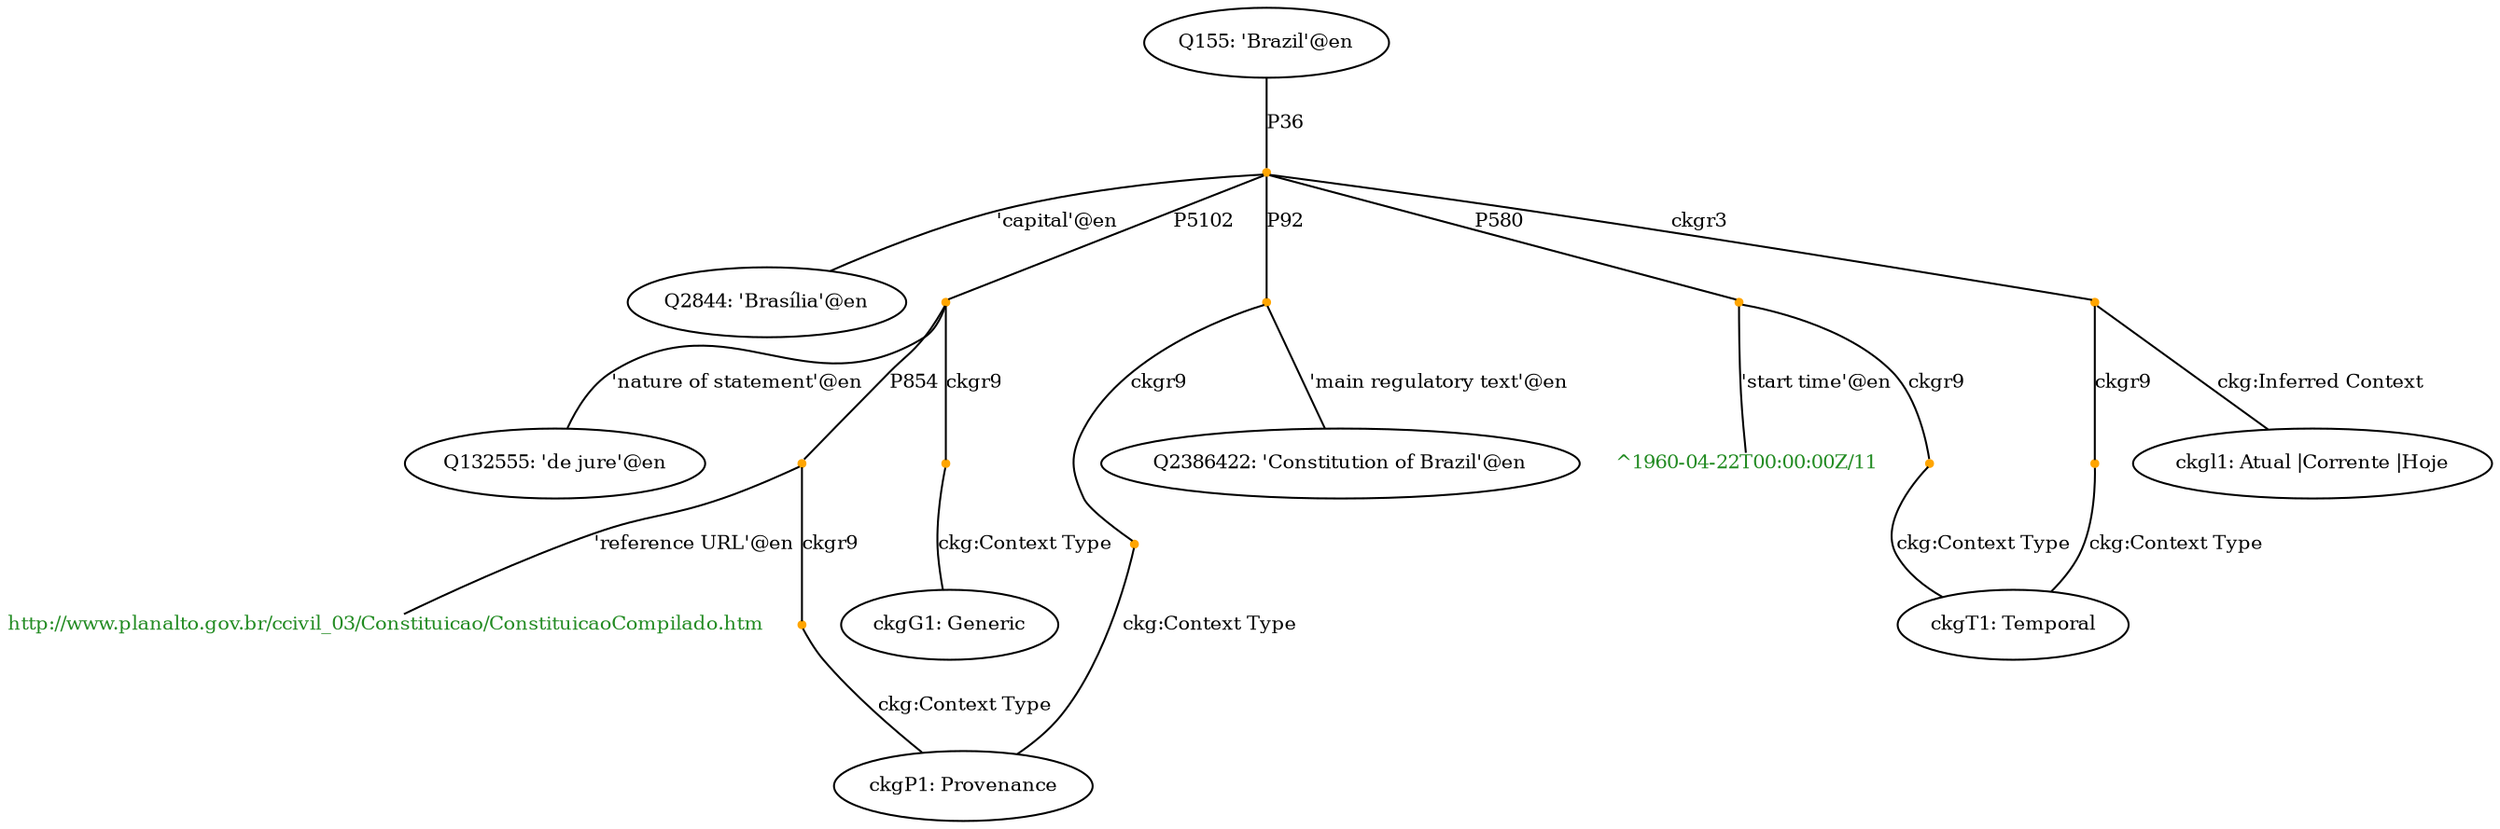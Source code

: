 strict graph "Brazil_Capitals-p36-K3-all.tsv" {
	fontsize=20
	node [color="" fontcolor=black fontsize=10 shape=ellipse style=""]
	Q155 [label="Q155: 'Brazil'@en"]
	node [color="" fontcolor=black fontsize=10 shape=ellipse style=""]
	Q2844 [label="Q2844: 'Brasília'@en"]
	node [color=orange fontsize=10 shape=point style=filled]
	"Q155-P36-Q2844-dc7767a2-0" [label=""]
	edge [fontsize=10]
	Q155 -- "Q155-P36-Q2844-dc7767a2-0" [label=P36]
	"Q155-P36-Q2844-dc7767a2-0" -- Q2844 [label="'capital'@en"]
	node [color=orange fontsize=10 shape=point style=filled]
	"Q155-P36-Q2844-dc7767a2-0" [label=""]
	node [color="" fontcolor=black fontsize=10 shape=ellipse style=""]
	Q132555 [label="Q132555: 'de jure'@en"]
	node [color=orange fontsize=10 shape=point style=filled]
	"Q155-P36-Q2844-dc7767a2-0-P5102-Q132555-0" [label=""]
	edge [fontsize=10]
	"Q155-P36-Q2844-dc7767a2-0" -- "Q155-P36-Q2844-dc7767a2-0-P5102-Q132555-0" [label=P5102]
	"Q155-P36-Q2844-dc7767a2-0-P5102-Q132555-0" -- Q132555 [label="'nature of statement'@en"]
	node [color=orange fontsize=10 shape=point style=filled]
	"Q155-P36-Q2844-dc7767a2-0" [label=""]
	node [color="" fontcolor=forestgreen fontsize=10 shape=plain style=""]
	"Q155-P36-Q2844-dc7767a2-0-P580-a40689-0^1960-04-22T00_00_00Z/11" [label="^1960-04-22T00:00:00Z/11"]
	node [color=orange fontsize=10 shape=point style=filled]
	"Q155-P36-Q2844-dc7767a2-0-P580-a40689-0" [label=""]
	edge [fontsize=10]
	"Q155-P36-Q2844-dc7767a2-0" -- "Q155-P36-Q2844-dc7767a2-0-P580-a40689-0" [label=P580]
	"Q155-P36-Q2844-dc7767a2-0-P580-a40689-0" -- "Q155-P36-Q2844-dc7767a2-0-P580-a40689-0^1960-04-22T00_00_00Z/11" [label="'start time'@en"]
	node [color=orange fontsize=10 shape=point style=filled]
	"Q155-P36-Q2844-dc7767a2-0" [label=""]
	node [color="" fontcolor=black fontsize=10 shape=ellipse style=""]
	Q2386422 [label="Q2386422: 'Constitution of Brazil'@en"]
	node [color=orange fontsize=10 shape=point style=filled]
	"Q155-P36-Q2844-dc7767a2-0-P92-Q2386422-0" [label=""]
	edge [fontsize=10]
	"Q155-P36-Q2844-dc7767a2-0" -- "Q155-P36-Q2844-dc7767a2-0-P92-Q2386422-0" [label=P92]
	"Q155-P36-Q2844-dc7767a2-0-P92-Q2386422-0" -- Q2386422 [label="'main regulatory text'@en"]
	node [color=orange fontsize=10 shape=point style=filled]
	"Q155-P36-Q2844-dc7767a2-0" [label=""]
	node [color="" fontcolor=black fontsize=10 shape=ellipse style=""]
	ckgl1 [label="ckgl1: Atual |Corrente |Hoje"]
	node [color=orange fontsize=10 shape=point style=filled]
	"Q155-P36-Q2844-dc7767a2-0-ckgr3" [label=""]
	edge [fontsize=10]
	"Q155-P36-Q2844-dc7767a2-0" -- "Q155-P36-Q2844-dc7767a2-0-ckgr3" [label=ckgr3]
	"Q155-P36-Q2844-dc7767a2-0-ckgr3" -- ckgl1 [label="ckg:Inferred Context"]
	node [color=orange fontsize=10 shape=point style=filled]
	"Q155-P36-Q2844-dc7767a2-0-P5102-Q132555-0" [label=""]
	node [color="" fontcolor=forestgreen fontsize=10 shape=plain style=""]
	"Q155-P36-Q2844-dc7767a2-0-P92-Q2386422-0-P854http_//www.planalto.gov.br/ccivil_03/Constituicao/ConstituicaoCompilado.htm" [label="http://www.planalto.gov.br/ccivil_03/Constituicao/ConstituicaoCompilado.htm"]
	node [color=orange fontsize=10 shape=point style=filled]
	"Q155-P36-Q2844-dc7767a2-0-P92-Q2386422-0-P854" [label=""]
	edge [fontsize=10]
	"Q155-P36-Q2844-dc7767a2-0-P5102-Q132555-0" -- "Q155-P36-Q2844-dc7767a2-0-P92-Q2386422-0-P854" [label=P854]
	"Q155-P36-Q2844-dc7767a2-0-P92-Q2386422-0-P854" -- "Q155-P36-Q2844-dc7767a2-0-P92-Q2386422-0-P854http_//www.planalto.gov.br/ccivil_03/Constituicao/ConstituicaoCompilado.htm" [label="'reference URL'@en"]
	node [color=orange fontsize=10 shape=point style=filled]
	"Q155-P36-Q2844-dc7767a2-0-P5102-Q132555-0" [label=""]
	node [color="" fontcolor=black fontsize=10 shape=ellipse style=""]
	ckgG1 [label="ckgG1: Generic"]
	node [color=orange fontsize=10 shape=point style=filled]
	"Q155-P36-Q2844-dc7767a2-0-P5102-Q132555-0-P5102" [label=""]
	edge [fontsize=10]
	"Q155-P36-Q2844-dc7767a2-0-P5102-Q132555-0" -- "Q155-P36-Q2844-dc7767a2-0-P5102-Q132555-0-P5102" [label=ckgr9]
	"Q155-P36-Q2844-dc7767a2-0-P5102-Q132555-0-P5102" -- ckgG1 [label="ckg:Context Type"]
	node [color=orange fontsize=10 shape=point style=filled]
	"Q155-P36-Q2844-dc7767a2-0-P580-a40689-0" [label=""]
	node [color="" fontcolor=black fontsize=10 shape=ellipse style=""]
	ckgT1 [label="ckgT1: Temporal"]
	node [color=orange fontsize=10 shape=point style=filled]
	"Q155-P36-Q2844-dc7767a2-0-P580-a40689-0-P580" [label=""]
	edge [fontsize=10]
	"Q155-P36-Q2844-dc7767a2-0-P580-a40689-0" -- "Q155-P36-Q2844-dc7767a2-0-P580-a40689-0-P580" [label=ckgr9]
	"Q155-P36-Q2844-dc7767a2-0-P580-a40689-0-P580" -- ckgT1 [label="ckg:Context Type"]
	node [color=orange fontsize=10 shape=point style=filled]
	"Q155-P36-Q2844-dc7767a2-0-P92-Q2386422-0" [label=""]
	node [color="" fontcolor=black fontsize=10 shape=ellipse style=""]
	ckgP1 [label="ckgP1: Provenance"]
	node [color=orange fontsize=10 shape=point style=filled]
	"Q155-P36-Q2844-dc7767a2-0-P92-Q2386422-0-P92" [label=""]
	edge [fontsize=10]
	"Q155-P36-Q2844-dc7767a2-0-P92-Q2386422-0" -- "Q155-P36-Q2844-dc7767a2-0-P92-Q2386422-0-P92" [label=ckgr9]
	"Q155-P36-Q2844-dc7767a2-0-P92-Q2386422-0-P92" -- ckgP1 [label="ckg:Context Type"]
	node [color=orange fontsize=10 shape=point style=filled]
	"Q155-P36-Q2844-dc7767a2-0-P92-Q2386422-0-P854" [label=""]
	node [color="" fontcolor=black fontsize=10 shape=ellipse style=""]
	ckgP1 [label="ckgP1: Provenance"]
	node [color=orange fontsize=10 shape=point style=filled]
	"Q155-P36-Q2844-dc7767a2-0-P92-Q2386422-0-P854-ckgP1" [label=""]
	edge [fontsize=10]
	"Q155-P36-Q2844-dc7767a2-0-P92-Q2386422-0-P854" -- "Q155-P36-Q2844-dc7767a2-0-P92-Q2386422-0-P854-ckgP1" [label=ckgr9]
	"Q155-P36-Q2844-dc7767a2-0-P92-Q2386422-0-P854-ckgP1" -- ckgP1 [label="ckg:Context Type"]
	node [color=orange fontsize=10 shape=point style=filled]
	"Q155-P36-Q2844-dc7767a2-0-ckgr3" [label=""]
	node [color="" fontcolor=black fontsize=10 shape=ellipse style=""]
	ckgT1 [label="ckgT1: Temporal"]
	node [color=orange fontsize=10 shape=point style=filled]
	"Q155-P36-Q2844-dc7767a2-0-ckgr3-ckgT1" [label=""]
	edge [fontsize=10]
	"Q155-P36-Q2844-dc7767a2-0-ckgr3" -- "Q155-P36-Q2844-dc7767a2-0-ckgr3-ckgT1" [label=ckgr9]
	"Q155-P36-Q2844-dc7767a2-0-ckgr3-ckgT1" -- ckgT1 [label="ckg:Context Type"]
}
